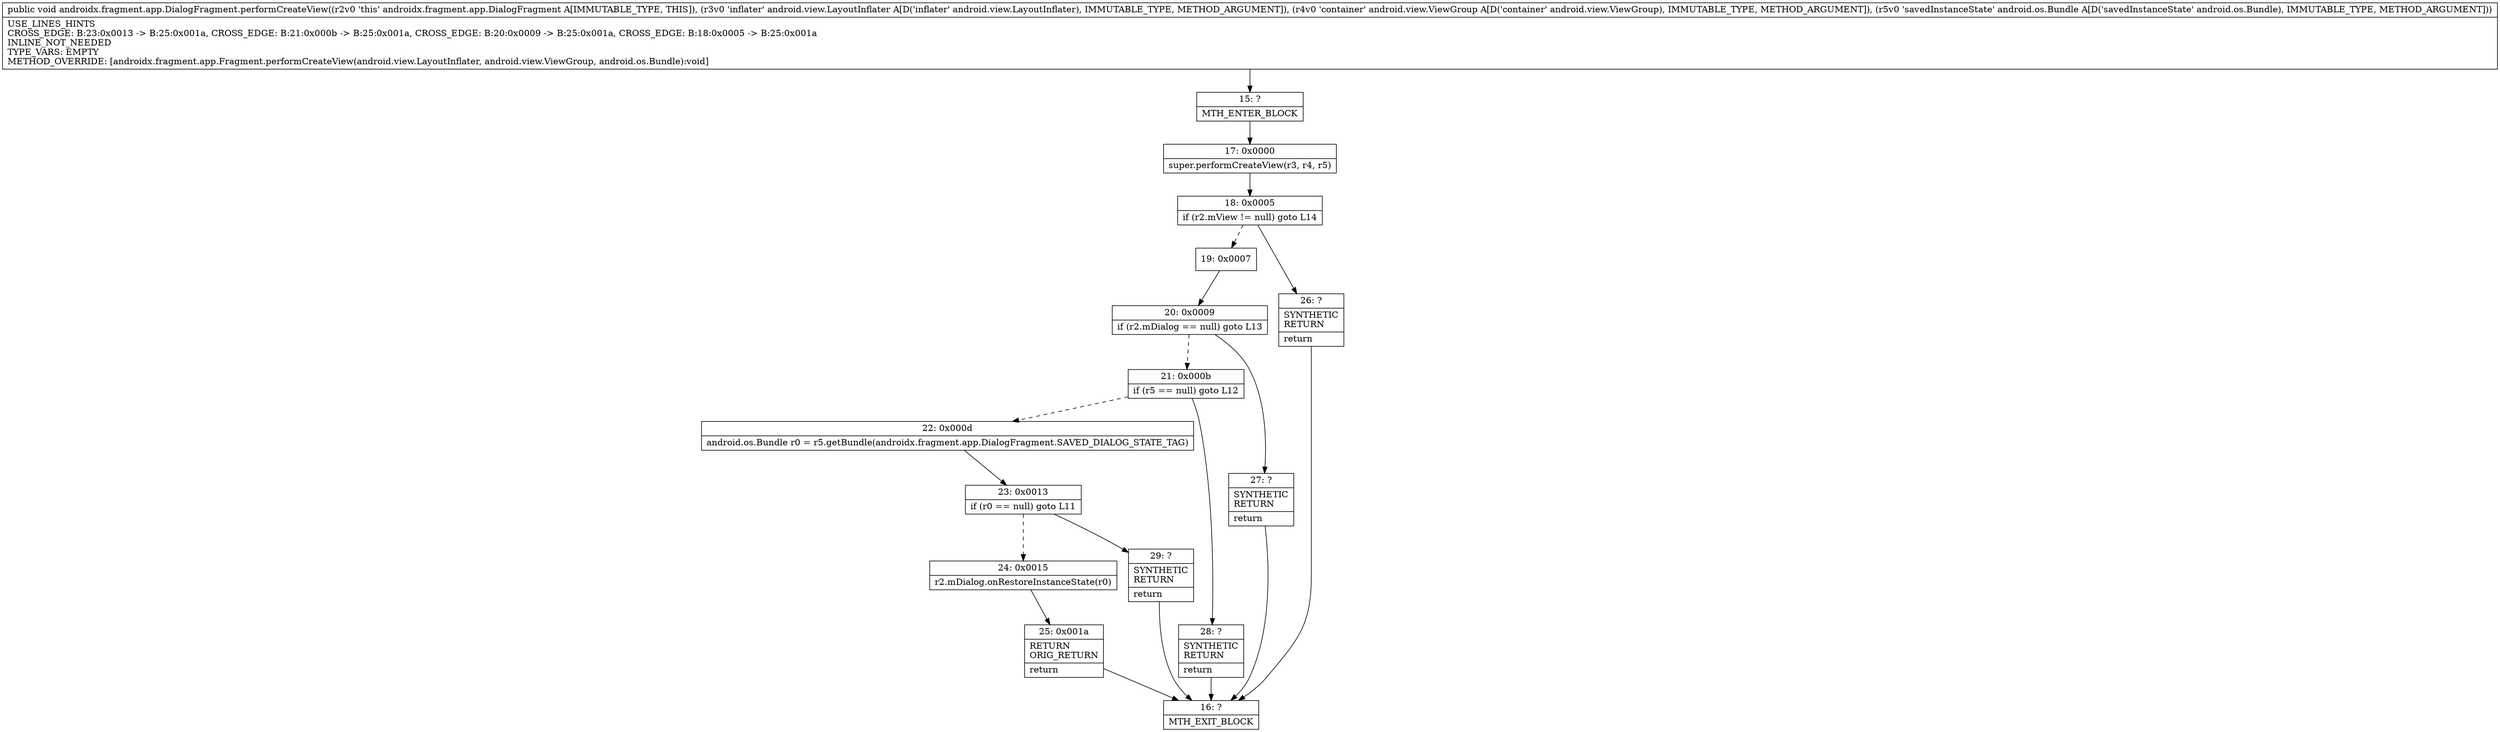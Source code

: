 digraph "CFG forandroidx.fragment.app.DialogFragment.performCreateView(Landroid\/view\/LayoutInflater;Landroid\/view\/ViewGroup;Landroid\/os\/Bundle;)V" {
Node_15 [shape=record,label="{15\:\ ?|MTH_ENTER_BLOCK\l}"];
Node_17 [shape=record,label="{17\:\ 0x0000|super.performCreateView(r3, r4, r5)\l}"];
Node_18 [shape=record,label="{18\:\ 0x0005|if (r2.mView != null) goto L14\l}"];
Node_19 [shape=record,label="{19\:\ 0x0007}"];
Node_20 [shape=record,label="{20\:\ 0x0009|if (r2.mDialog == null) goto L13\l}"];
Node_21 [shape=record,label="{21\:\ 0x000b|if (r5 == null) goto L12\l}"];
Node_22 [shape=record,label="{22\:\ 0x000d|android.os.Bundle r0 = r5.getBundle(androidx.fragment.app.DialogFragment.SAVED_DIALOG_STATE_TAG)\l}"];
Node_23 [shape=record,label="{23\:\ 0x0013|if (r0 == null) goto L11\l}"];
Node_24 [shape=record,label="{24\:\ 0x0015|r2.mDialog.onRestoreInstanceState(r0)\l}"];
Node_25 [shape=record,label="{25\:\ 0x001a|RETURN\lORIG_RETURN\l|return\l}"];
Node_16 [shape=record,label="{16\:\ ?|MTH_EXIT_BLOCK\l}"];
Node_29 [shape=record,label="{29\:\ ?|SYNTHETIC\lRETURN\l|return\l}"];
Node_28 [shape=record,label="{28\:\ ?|SYNTHETIC\lRETURN\l|return\l}"];
Node_27 [shape=record,label="{27\:\ ?|SYNTHETIC\lRETURN\l|return\l}"];
Node_26 [shape=record,label="{26\:\ ?|SYNTHETIC\lRETURN\l|return\l}"];
MethodNode[shape=record,label="{public void androidx.fragment.app.DialogFragment.performCreateView((r2v0 'this' androidx.fragment.app.DialogFragment A[IMMUTABLE_TYPE, THIS]), (r3v0 'inflater' android.view.LayoutInflater A[D('inflater' android.view.LayoutInflater), IMMUTABLE_TYPE, METHOD_ARGUMENT]), (r4v0 'container' android.view.ViewGroup A[D('container' android.view.ViewGroup), IMMUTABLE_TYPE, METHOD_ARGUMENT]), (r5v0 'savedInstanceState' android.os.Bundle A[D('savedInstanceState' android.os.Bundle), IMMUTABLE_TYPE, METHOD_ARGUMENT]))  | USE_LINES_HINTS\lCROSS_EDGE: B:23:0x0013 \-\> B:25:0x001a, CROSS_EDGE: B:21:0x000b \-\> B:25:0x001a, CROSS_EDGE: B:20:0x0009 \-\> B:25:0x001a, CROSS_EDGE: B:18:0x0005 \-\> B:25:0x001a\lINLINE_NOT_NEEDED\lTYPE_VARS: EMPTY\lMETHOD_OVERRIDE: [androidx.fragment.app.Fragment.performCreateView(android.view.LayoutInflater, android.view.ViewGroup, android.os.Bundle):void]\l}"];
MethodNode -> Node_15;Node_15 -> Node_17;
Node_17 -> Node_18;
Node_18 -> Node_19[style=dashed];
Node_18 -> Node_26;
Node_19 -> Node_20;
Node_20 -> Node_21[style=dashed];
Node_20 -> Node_27;
Node_21 -> Node_22[style=dashed];
Node_21 -> Node_28;
Node_22 -> Node_23;
Node_23 -> Node_24[style=dashed];
Node_23 -> Node_29;
Node_24 -> Node_25;
Node_25 -> Node_16;
Node_29 -> Node_16;
Node_28 -> Node_16;
Node_27 -> Node_16;
Node_26 -> Node_16;
}

